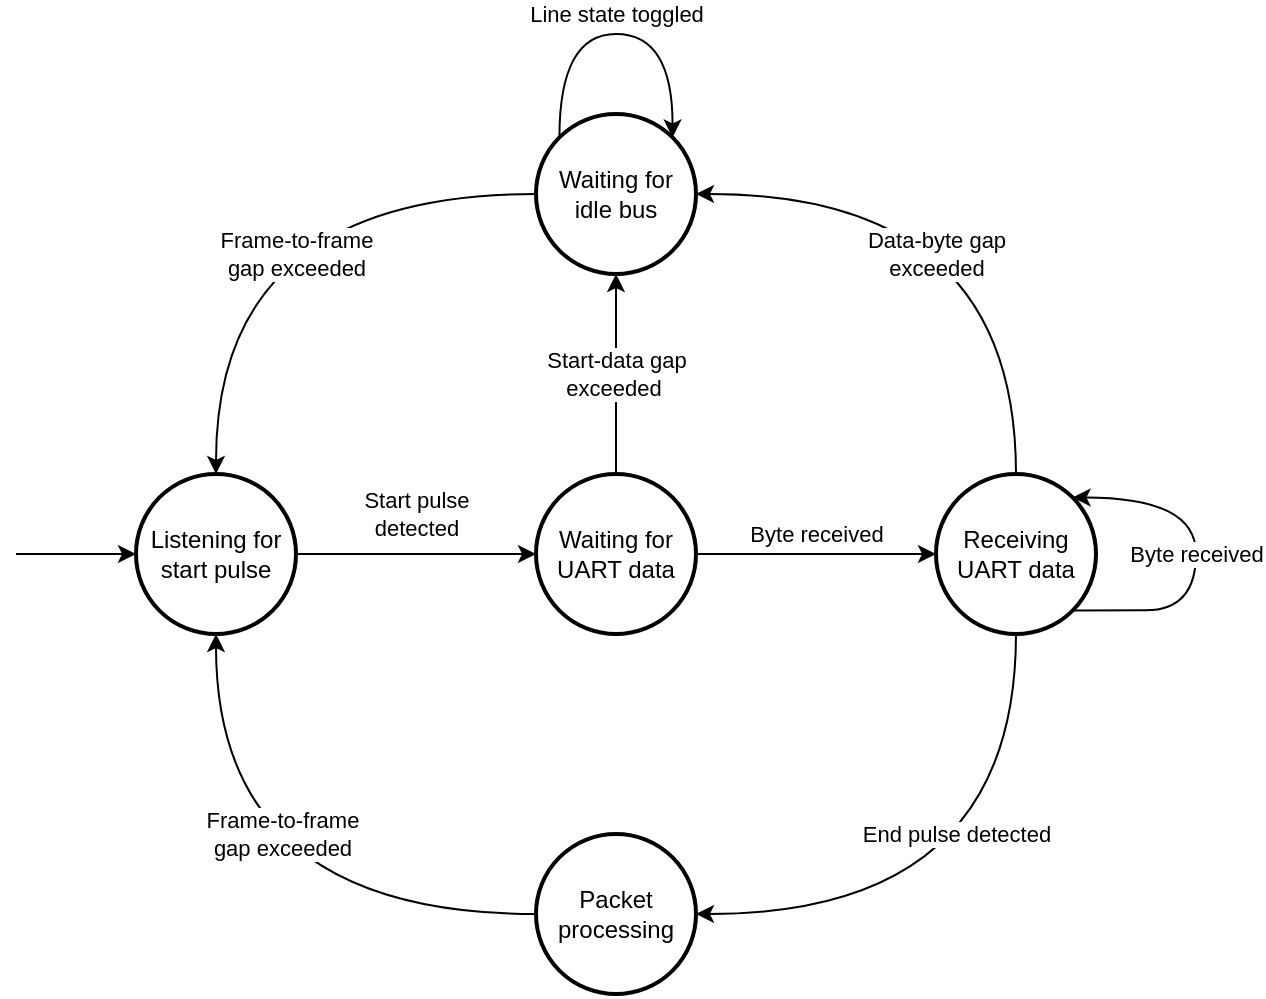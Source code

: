 <mxfile version="12.9.13" type="device"><diagram id="acCLaWqGyHlhlVS2UljO" name="Page-1"><mxGraphModel dx="763" dy="582" grid="1" gridSize="10" guides="1" tooltips="1" connect="1" arrows="1" fold="1" page="1" pageScale="1" pageWidth="827" pageHeight="1169" math="0" shadow="0"><root><mxCell id="0"/><mxCell id="1" parent="0"/><mxCell id="Jaa3IJ7y1zKLPb6xbTAK-1" style="edgeStyle=orthogonalEdgeStyle;rounded=0;orthogonalLoop=1;jettySize=auto;html=1;exitX=1;exitY=0.5;exitDx=0;exitDy=0;entryX=0;entryY=0.5;entryDx=0;entryDy=0;" edge="1" parent="1" source="Jaa3IJ7y1zKLPb6xbTAK-3" target="Jaa3IJ7y1zKLPb6xbTAK-8"><mxGeometry relative="1" as="geometry"/></mxCell><mxCell id="Jaa3IJ7y1zKLPb6xbTAK-2" value="Start pulse &lt;br&gt;detected" style="edgeLabel;html=1;align=center;verticalAlign=middle;resizable=0;points=[];" vertex="1" connectable="0" parent="Jaa3IJ7y1zKLPb6xbTAK-1"><mxGeometry x="-0.233" y="1" relative="1" as="geometry"><mxPoint x="14" y="-19" as="offset"/></mxGeometry></mxCell><mxCell id="Jaa3IJ7y1zKLPb6xbTAK-3" value="Listening for start pulse" style="ellipse;whiteSpace=wrap;html=1;aspect=fixed;strokeWidth=2;" vertex="1" parent="1"><mxGeometry x="120" y="340" width="80" height="80" as="geometry"/></mxCell><mxCell id="Jaa3IJ7y1zKLPb6xbTAK-4" style="edgeStyle=orthogonalEdgeStyle;rounded=0;orthogonalLoop=1;jettySize=auto;html=1;exitX=1;exitY=0.5;exitDx=0;exitDy=0;entryX=0;entryY=0.5;entryDx=0;entryDy=0;" edge="1" parent="1" source="Jaa3IJ7y1zKLPb6xbTAK-8" target="Jaa3IJ7y1zKLPb6xbTAK-11"><mxGeometry relative="1" as="geometry"/></mxCell><mxCell id="Jaa3IJ7y1zKLPb6xbTAK-5" value="Byte received" style="edgeLabel;html=1;align=center;verticalAlign=middle;resizable=0;points=[];" vertex="1" connectable="0" parent="Jaa3IJ7y1zKLPb6xbTAK-4"><mxGeometry x="-0.425" y="1" relative="1" as="geometry"><mxPoint x="25" y="-9" as="offset"/></mxGeometry></mxCell><mxCell id="Jaa3IJ7y1zKLPb6xbTAK-6" style="edgeStyle=orthogonalEdgeStyle;rounded=0;orthogonalLoop=1;jettySize=auto;html=1;exitX=0.5;exitY=0;exitDx=0;exitDy=0;entryX=0.5;entryY=1;entryDx=0;entryDy=0;" edge="1" parent="1" source="Jaa3IJ7y1zKLPb6xbTAK-8" target="Jaa3IJ7y1zKLPb6xbTAK-14"><mxGeometry relative="1" as="geometry"/></mxCell><mxCell id="Jaa3IJ7y1zKLPb6xbTAK-7" value="Start-data gap&lt;br&gt;exceeded&amp;nbsp;" style="edgeLabel;html=1;align=center;verticalAlign=middle;resizable=0;points=[];" vertex="1" connectable="0" parent="Jaa3IJ7y1zKLPb6xbTAK-6"><mxGeometry x="-0.06" y="-2" relative="1" as="geometry"><mxPoint x="-2" y="-3" as="offset"/></mxGeometry></mxCell><mxCell id="Jaa3IJ7y1zKLPb6xbTAK-8" value="Waiting for UART data" style="ellipse;whiteSpace=wrap;html=1;aspect=fixed;strokeWidth=2;" vertex="1" parent="1"><mxGeometry x="320" y="340" width="80" height="80" as="geometry"/></mxCell><mxCell id="Jaa3IJ7y1zKLPb6xbTAK-9" style="edgeStyle=orthogonalEdgeStyle;curved=1;orthogonalLoop=1;jettySize=auto;html=1;exitX=0.5;exitY=0;exitDx=0;exitDy=0;entryX=1;entryY=0.5;entryDx=0;entryDy=0;" edge="1" parent="1" source="Jaa3IJ7y1zKLPb6xbTAK-11" target="Jaa3IJ7y1zKLPb6xbTAK-14"><mxGeometry relative="1" as="geometry"/></mxCell><mxCell id="Jaa3IJ7y1zKLPb6xbTAK-10" value="Data-byte gap &lt;br&gt;exceeded" style="edgeLabel;html=1;align=center;verticalAlign=middle;resizable=0;points=[];" vertex="1" connectable="0" parent="Jaa3IJ7y1zKLPb6xbTAK-9"><mxGeometry x="-0.39" y="26" relative="1" as="geometry"><mxPoint x="-14.02" y="-18.27" as="offset"/></mxGeometry></mxCell><mxCell id="Jaa3IJ7y1zKLPb6xbTAK-11" value="Receiving UART data" style="ellipse;whiteSpace=wrap;html=1;aspect=fixed;strokeWidth=2;" vertex="1" parent="1"><mxGeometry x="520" y="340" width="80" height="80" as="geometry"/></mxCell><mxCell id="Jaa3IJ7y1zKLPb6xbTAK-12" style="edgeStyle=orthogonalEdgeStyle;orthogonalLoop=1;jettySize=auto;html=1;exitX=0;exitY=0.5;exitDx=0;exitDy=0;entryX=0.5;entryY=0;entryDx=0;entryDy=0;curved=1;" edge="1" parent="1" source="Jaa3IJ7y1zKLPb6xbTAK-14" target="Jaa3IJ7y1zKLPb6xbTAK-3"><mxGeometry relative="1" as="geometry"/></mxCell><mxCell id="Jaa3IJ7y1zKLPb6xbTAK-13" value="Frame-to-frame&lt;br&gt;gap exceeded" style="edgeLabel;html=1;align=center;verticalAlign=middle;resizable=0;points=[];labelBackgroundColor=#ffffff;" vertex="1" connectable="0" parent="Jaa3IJ7y1zKLPb6xbTAK-12"><mxGeometry x="-0.276" y="22" relative="1" as="geometry"><mxPoint x="-11.43" y="7.98" as="offset"/></mxGeometry></mxCell><mxCell id="Jaa3IJ7y1zKLPb6xbTAK-14" value="Waiting for idle bus" style="ellipse;whiteSpace=wrap;html=1;aspect=fixed;strokeWidth=2;" vertex="1" parent="1"><mxGeometry x="320" y="160" width="80" height="80" as="geometry"/></mxCell><mxCell id="Jaa3IJ7y1zKLPb6xbTAK-15" style="edgeStyle=orthogonalEdgeStyle;orthogonalLoop=1;jettySize=auto;html=1;exitX=0;exitY=0;exitDx=0;exitDy=0;entryX=1;entryY=0;entryDx=0;entryDy=0;strokeColor=#000000;curved=1;" edge="1" parent="1" source="Jaa3IJ7y1zKLPb6xbTAK-14" target="Jaa3IJ7y1zKLPb6xbTAK-14"><mxGeometry relative="1" as="geometry"><Array as="points"><mxPoint x="332" y="120"/><mxPoint x="388" y="120"/></Array></mxGeometry></mxCell><mxCell id="Jaa3IJ7y1zKLPb6xbTAK-16" value="Line state toggled" style="edgeLabel;html=1;align=center;verticalAlign=middle;resizable=0;points=[];" vertex="1" connectable="0" parent="Jaa3IJ7y1zKLPb6xbTAK-15"><mxGeometry x="-0.036" relative="1" as="geometry"><mxPoint x="2.83" y="-10.03" as="offset"/></mxGeometry></mxCell><mxCell id="Jaa3IJ7y1zKLPb6xbTAK-19" value="" style="endArrow=classic;html=1;strokeColor=#000000;entryX=0;entryY=0.5;entryDx=0;entryDy=0;" edge="1" parent="1" target="Jaa3IJ7y1zKLPb6xbTAK-3"><mxGeometry width="50" height="50" relative="1" as="geometry"><mxPoint x="60" y="380" as="sourcePoint"/><mxPoint x="250" y="250" as="targetPoint"/></mxGeometry></mxCell><mxCell id="Jaa3IJ7y1zKLPb6xbTAK-24" style="edgeStyle=orthogonalEdgeStyle;orthogonalLoop=1;jettySize=auto;html=1;exitX=1;exitY=1;exitDx=0;exitDy=0;entryX=1;entryY=0;entryDx=0;entryDy=0;strokeColor=#000000;curved=1;" edge="1" parent="1" source="Jaa3IJ7y1zKLPb6xbTAK-11" target="Jaa3IJ7y1zKLPb6xbTAK-11"><mxGeometry relative="1" as="geometry"><Array as="points"><mxPoint x="600" y="408"/><mxPoint x="650" y="408"/><mxPoint x="650" y="352"/></Array><mxPoint x="600.016" y="400.004" as="sourcePoint"/><mxPoint x="656.584" y="400.004" as="targetPoint"/></mxGeometry></mxCell><mxCell id="Jaa3IJ7y1zKLPb6xbTAK-25" value="Byte received" style="edgeLabel;html=1;align=center;verticalAlign=middle;resizable=0;points=[];" vertex="1" connectable="0" parent="Jaa3IJ7y1zKLPb6xbTAK-24"><mxGeometry x="-0.326" y="20" relative="1" as="geometry"><mxPoint x="1.17" y="-8.01" as="offset"/></mxGeometry></mxCell><mxCell id="Jaa3IJ7y1zKLPb6xbTAK-26" value="Packet processing" style="ellipse;whiteSpace=wrap;html=1;aspect=fixed;strokeWidth=2;" vertex="1" parent="1"><mxGeometry x="320" y="520" width="80" height="80" as="geometry"/></mxCell><mxCell id="Jaa3IJ7y1zKLPb6xbTAK-27" style="edgeStyle=orthogonalEdgeStyle;curved=1;orthogonalLoop=1;jettySize=auto;html=1;exitX=0.5;exitY=1;exitDx=0;exitDy=0;entryX=1;entryY=0.5;entryDx=0;entryDy=0;" edge="1" parent="1" source="Jaa3IJ7y1zKLPb6xbTAK-11" target="Jaa3IJ7y1zKLPb6xbTAK-26"><mxGeometry relative="1" as="geometry"><mxPoint x="570" y="350.0" as="sourcePoint"/><mxPoint x="410.0" y="210.0" as="targetPoint"/></mxGeometry></mxCell><mxCell id="Jaa3IJ7y1zKLPb6xbTAK-28" value="End pulse detected" style="edgeLabel;html=1;align=center;verticalAlign=middle;resizable=0;points=[];" vertex="1" connectable="0" parent="Jaa3IJ7y1zKLPb6xbTAK-27"><mxGeometry x="-0.39" y="26" relative="1" as="geometry"><mxPoint x="-56.02" y="8.28" as="offset"/></mxGeometry></mxCell><mxCell id="Jaa3IJ7y1zKLPb6xbTAK-29" style="edgeStyle=orthogonalEdgeStyle;curved=1;orthogonalLoop=1;jettySize=auto;html=1;exitX=0;exitY=0.5;exitDx=0;exitDy=0;entryX=0.5;entryY=1;entryDx=0;entryDy=0;" edge="1" parent="1" source="Jaa3IJ7y1zKLPb6xbTAK-26" target="Jaa3IJ7y1zKLPb6xbTAK-3"><mxGeometry relative="1" as="geometry"><mxPoint x="570" y="430.0" as="sourcePoint"/><mxPoint x="160" y="430" as="targetPoint"/></mxGeometry></mxCell><mxCell id="Jaa3IJ7y1zKLPb6xbTAK-30" value="Frame-to-frame &lt;br&gt;gap exceeded" style="edgeLabel;html=1;align=center;verticalAlign=middle;resizable=0;points=[];" vertex="1" connectable="0" parent="Jaa3IJ7y1zKLPb6xbTAK-29"><mxGeometry x="-0.39" y="26" relative="1" as="geometry"><mxPoint x="-36.02" y="-66" as="offset"/></mxGeometry></mxCell></root></mxGraphModel></diagram></mxfile>